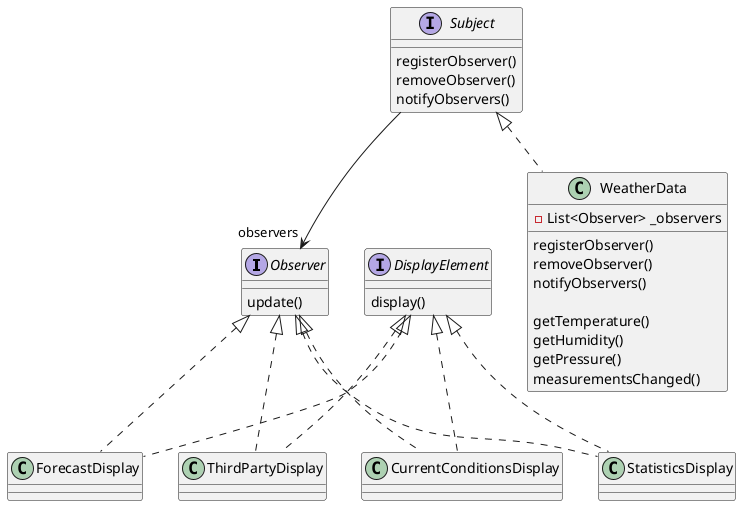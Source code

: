@startuml
Observer <|.. CurrentConditionsDisplay
Observer <|.. StatisticsDisplay
Observer <|.. ForecastDisplay
Observer <|.. ThirdPartyDisplay

Subject <|.. WeatherData
Subject --> "observers" Observer

DisplayElement <|.. CurrentConditionsDisplay
DisplayElement <|.. StatisticsDisplay
DisplayElement <|.. ForecastDisplay
DisplayElement <|.. ThirdPartyDisplay

interface Subject {
    {method} registerObserver()
    {method} removeObserver()
    {method} notifyObservers()
}

class WeatherData {
    - List<Observer> _observers
    {method} registerObserver()
    {method} removeObserver()
    {method} notifyObservers()

    {method} getTemperature()
    {method} getHumidity()
    {method} getPressure()
    {method} measurementsChanged()
}

interface Observer {
    {method} update()
}

interface DisplayElement {
    {method} display()
}
@enduml